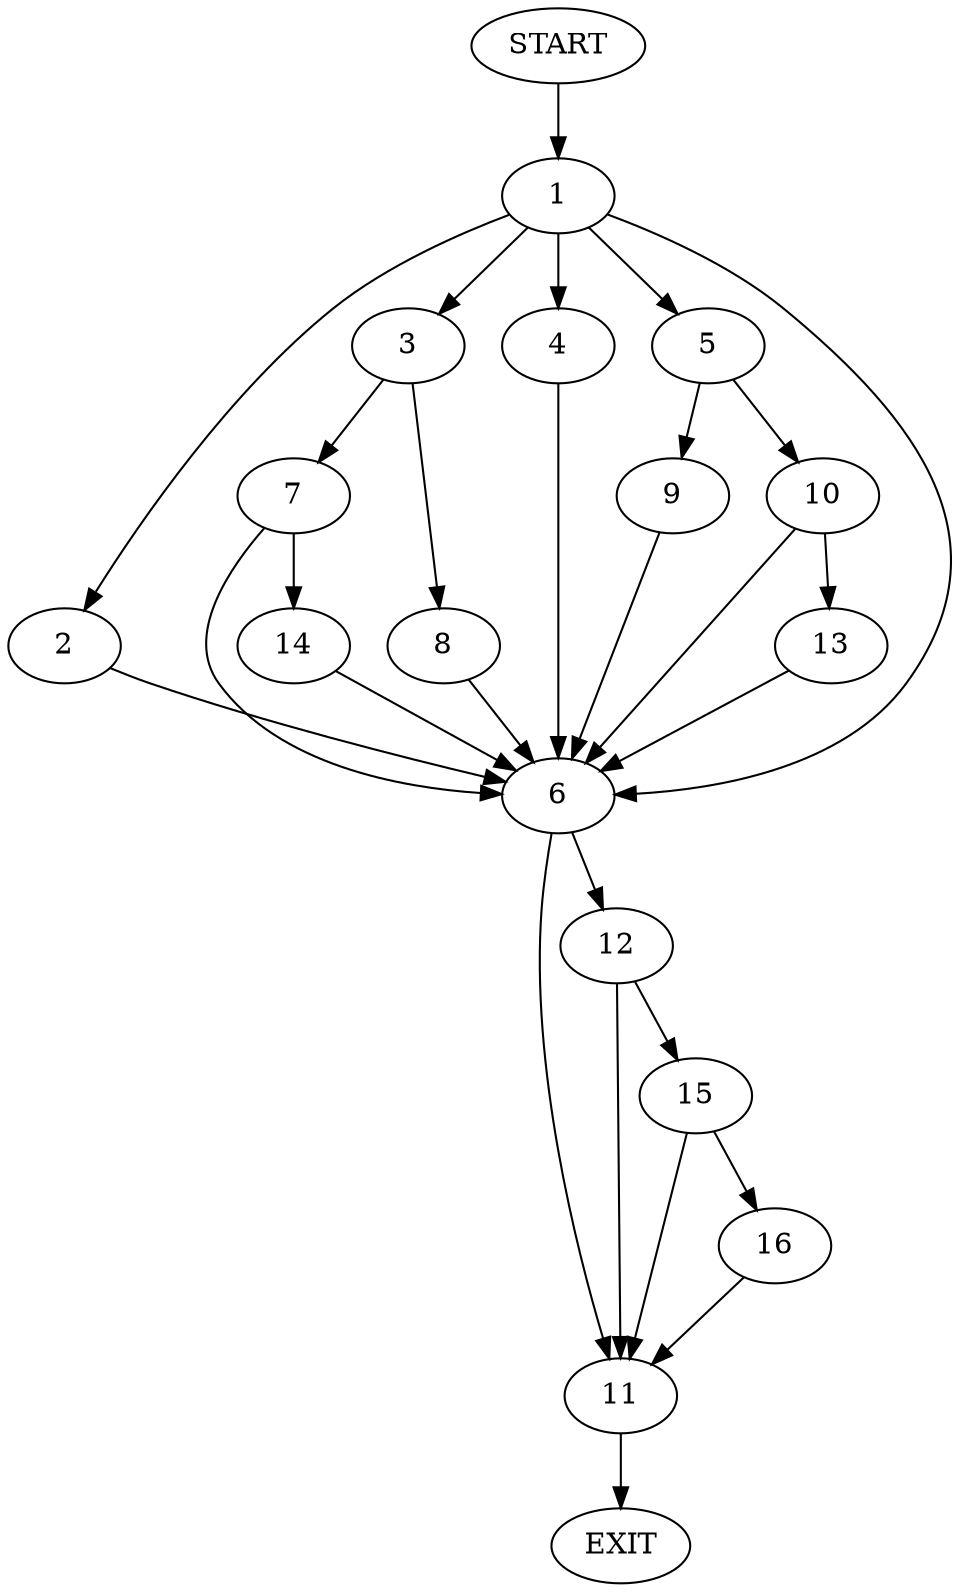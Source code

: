 digraph {
0 [label="START"]
17 [label="EXIT"]
0 -> 1
1 -> 2
1 -> 3
1 -> 4
1 -> 5
1 -> 6
2 -> 6
3 -> 7
3 -> 8
5 -> 9
5 -> 10
6 -> 11
6 -> 12
4 -> 6
10 -> 13
10 -> 6
9 -> 6
13 -> 6
7 -> 14
7 -> 6
8 -> 6
14 -> 6
12 -> 11
12 -> 15
11 -> 17
15 -> 16
15 -> 11
16 -> 11
}
